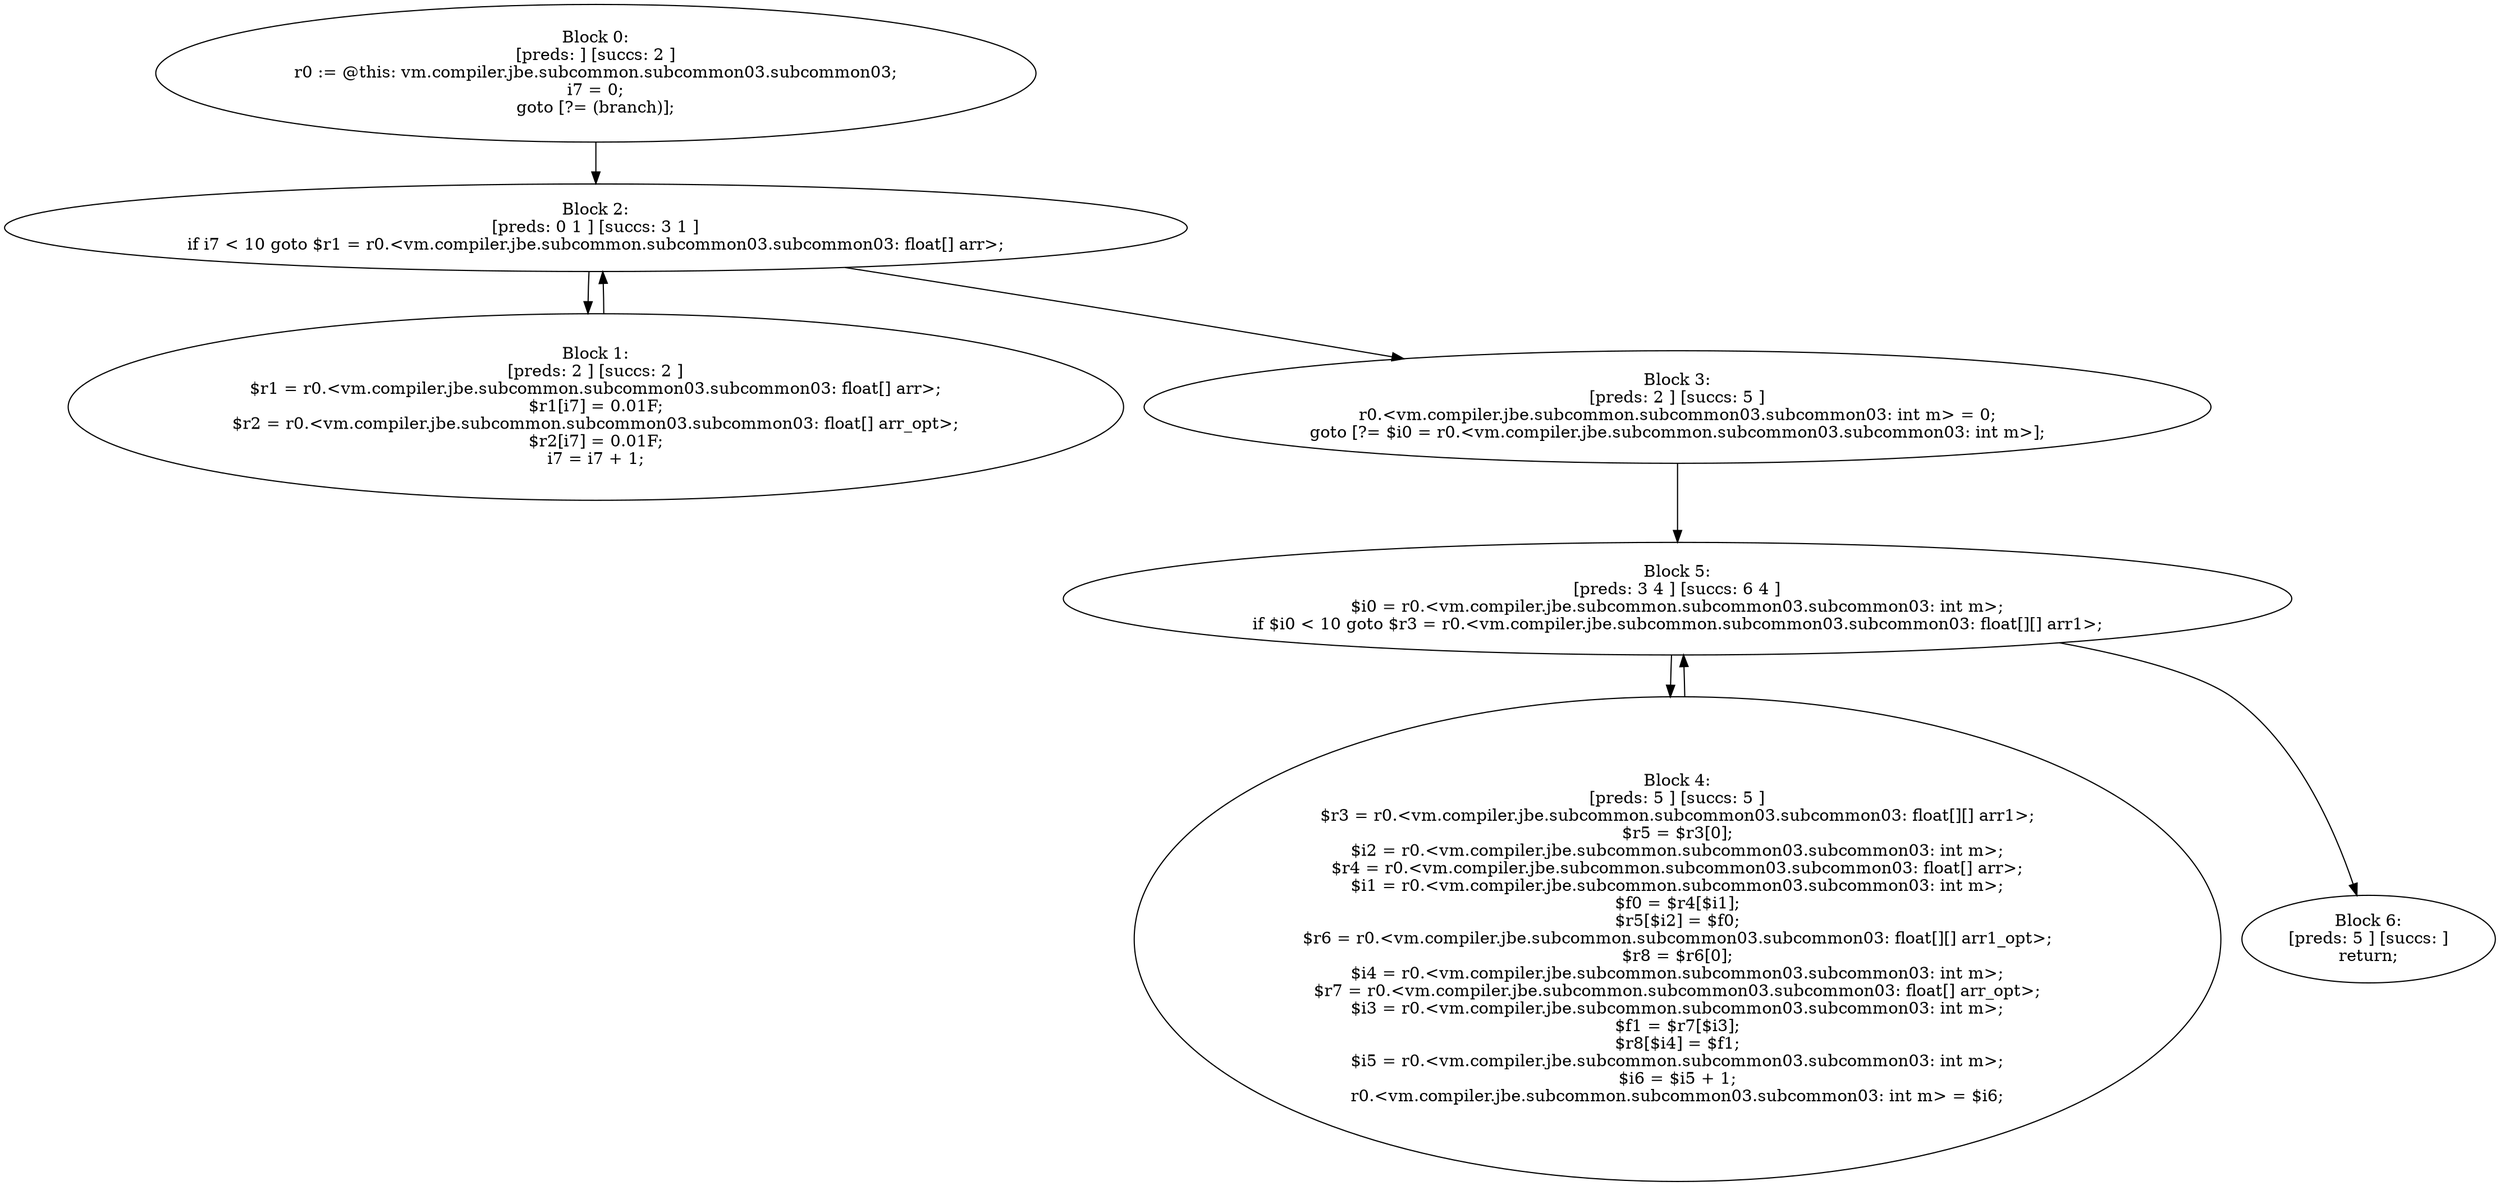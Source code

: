 digraph "unitGraph" {
    "Block 0:
[preds: ] [succs: 2 ]
r0 := @this: vm.compiler.jbe.subcommon.subcommon03.subcommon03;
i7 = 0;
goto [?= (branch)];
"
    "Block 1:
[preds: 2 ] [succs: 2 ]
$r1 = r0.<vm.compiler.jbe.subcommon.subcommon03.subcommon03: float[] arr>;
$r1[i7] = 0.01F;
$r2 = r0.<vm.compiler.jbe.subcommon.subcommon03.subcommon03: float[] arr_opt>;
$r2[i7] = 0.01F;
i7 = i7 + 1;
"
    "Block 2:
[preds: 0 1 ] [succs: 3 1 ]
if i7 < 10 goto $r1 = r0.<vm.compiler.jbe.subcommon.subcommon03.subcommon03: float[] arr>;
"
    "Block 3:
[preds: 2 ] [succs: 5 ]
r0.<vm.compiler.jbe.subcommon.subcommon03.subcommon03: int m> = 0;
goto [?= $i0 = r0.<vm.compiler.jbe.subcommon.subcommon03.subcommon03: int m>];
"
    "Block 4:
[preds: 5 ] [succs: 5 ]
$r3 = r0.<vm.compiler.jbe.subcommon.subcommon03.subcommon03: float[][] arr1>;
$r5 = $r3[0];
$i2 = r0.<vm.compiler.jbe.subcommon.subcommon03.subcommon03: int m>;
$r4 = r0.<vm.compiler.jbe.subcommon.subcommon03.subcommon03: float[] arr>;
$i1 = r0.<vm.compiler.jbe.subcommon.subcommon03.subcommon03: int m>;
$f0 = $r4[$i1];
$r5[$i2] = $f0;
$r6 = r0.<vm.compiler.jbe.subcommon.subcommon03.subcommon03: float[][] arr1_opt>;
$r8 = $r6[0];
$i4 = r0.<vm.compiler.jbe.subcommon.subcommon03.subcommon03: int m>;
$r7 = r0.<vm.compiler.jbe.subcommon.subcommon03.subcommon03: float[] arr_opt>;
$i3 = r0.<vm.compiler.jbe.subcommon.subcommon03.subcommon03: int m>;
$f1 = $r7[$i3];
$r8[$i4] = $f1;
$i5 = r0.<vm.compiler.jbe.subcommon.subcommon03.subcommon03: int m>;
$i6 = $i5 + 1;
r0.<vm.compiler.jbe.subcommon.subcommon03.subcommon03: int m> = $i6;
"
    "Block 5:
[preds: 3 4 ] [succs: 6 4 ]
$i0 = r0.<vm.compiler.jbe.subcommon.subcommon03.subcommon03: int m>;
if $i0 < 10 goto $r3 = r0.<vm.compiler.jbe.subcommon.subcommon03.subcommon03: float[][] arr1>;
"
    "Block 6:
[preds: 5 ] [succs: ]
return;
"
    "Block 0:
[preds: ] [succs: 2 ]
r0 := @this: vm.compiler.jbe.subcommon.subcommon03.subcommon03;
i7 = 0;
goto [?= (branch)];
"->"Block 2:
[preds: 0 1 ] [succs: 3 1 ]
if i7 < 10 goto $r1 = r0.<vm.compiler.jbe.subcommon.subcommon03.subcommon03: float[] arr>;
";
    "Block 1:
[preds: 2 ] [succs: 2 ]
$r1 = r0.<vm.compiler.jbe.subcommon.subcommon03.subcommon03: float[] arr>;
$r1[i7] = 0.01F;
$r2 = r0.<vm.compiler.jbe.subcommon.subcommon03.subcommon03: float[] arr_opt>;
$r2[i7] = 0.01F;
i7 = i7 + 1;
"->"Block 2:
[preds: 0 1 ] [succs: 3 1 ]
if i7 < 10 goto $r1 = r0.<vm.compiler.jbe.subcommon.subcommon03.subcommon03: float[] arr>;
";
    "Block 2:
[preds: 0 1 ] [succs: 3 1 ]
if i7 < 10 goto $r1 = r0.<vm.compiler.jbe.subcommon.subcommon03.subcommon03: float[] arr>;
"->"Block 3:
[preds: 2 ] [succs: 5 ]
r0.<vm.compiler.jbe.subcommon.subcommon03.subcommon03: int m> = 0;
goto [?= $i0 = r0.<vm.compiler.jbe.subcommon.subcommon03.subcommon03: int m>];
";
    "Block 2:
[preds: 0 1 ] [succs: 3 1 ]
if i7 < 10 goto $r1 = r0.<vm.compiler.jbe.subcommon.subcommon03.subcommon03: float[] arr>;
"->"Block 1:
[preds: 2 ] [succs: 2 ]
$r1 = r0.<vm.compiler.jbe.subcommon.subcommon03.subcommon03: float[] arr>;
$r1[i7] = 0.01F;
$r2 = r0.<vm.compiler.jbe.subcommon.subcommon03.subcommon03: float[] arr_opt>;
$r2[i7] = 0.01F;
i7 = i7 + 1;
";
    "Block 3:
[preds: 2 ] [succs: 5 ]
r0.<vm.compiler.jbe.subcommon.subcommon03.subcommon03: int m> = 0;
goto [?= $i0 = r0.<vm.compiler.jbe.subcommon.subcommon03.subcommon03: int m>];
"->"Block 5:
[preds: 3 4 ] [succs: 6 4 ]
$i0 = r0.<vm.compiler.jbe.subcommon.subcommon03.subcommon03: int m>;
if $i0 < 10 goto $r3 = r0.<vm.compiler.jbe.subcommon.subcommon03.subcommon03: float[][] arr1>;
";
    "Block 4:
[preds: 5 ] [succs: 5 ]
$r3 = r0.<vm.compiler.jbe.subcommon.subcommon03.subcommon03: float[][] arr1>;
$r5 = $r3[0];
$i2 = r0.<vm.compiler.jbe.subcommon.subcommon03.subcommon03: int m>;
$r4 = r0.<vm.compiler.jbe.subcommon.subcommon03.subcommon03: float[] arr>;
$i1 = r0.<vm.compiler.jbe.subcommon.subcommon03.subcommon03: int m>;
$f0 = $r4[$i1];
$r5[$i2] = $f0;
$r6 = r0.<vm.compiler.jbe.subcommon.subcommon03.subcommon03: float[][] arr1_opt>;
$r8 = $r6[0];
$i4 = r0.<vm.compiler.jbe.subcommon.subcommon03.subcommon03: int m>;
$r7 = r0.<vm.compiler.jbe.subcommon.subcommon03.subcommon03: float[] arr_opt>;
$i3 = r0.<vm.compiler.jbe.subcommon.subcommon03.subcommon03: int m>;
$f1 = $r7[$i3];
$r8[$i4] = $f1;
$i5 = r0.<vm.compiler.jbe.subcommon.subcommon03.subcommon03: int m>;
$i6 = $i5 + 1;
r0.<vm.compiler.jbe.subcommon.subcommon03.subcommon03: int m> = $i6;
"->"Block 5:
[preds: 3 4 ] [succs: 6 4 ]
$i0 = r0.<vm.compiler.jbe.subcommon.subcommon03.subcommon03: int m>;
if $i0 < 10 goto $r3 = r0.<vm.compiler.jbe.subcommon.subcommon03.subcommon03: float[][] arr1>;
";
    "Block 5:
[preds: 3 4 ] [succs: 6 4 ]
$i0 = r0.<vm.compiler.jbe.subcommon.subcommon03.subcommon03: int m>;
if $i0 < 10 goto $r3 = r0.<vm.compiler.jbe.subcommon.subcommon03.subcommon03: float[][] arr1>;
"->"Block 6:
[preds: 5 ] [succs: ]
return;
";
    "Block 5:
[preds: 3 4 ] [succs: 6 4 ]
$i0 = r0.<vm.compiler.jbe.subcommon.subcommon03.subcommon03: int m>;
if $i0 < 10 goto $r3 = r0.<vm.compiler.jbe.subcommon.subcommon03.subcommon03: float[][] arr1>;
"->"Block 4:
[preds: 5 ] [succs: 5 ]
$r3 = r0.<vm.compiler.jbe.subcommon.subcommon03.subcommon03: float[][] arr1>;
$r5 = $r3[0];
$i2 = r0.<vm.compiler.jbe.subcommon.subcommon03.subcommon03: int m>;
$r4 = r0.<vm.compiler.jbe.subcommon.subcommon03.subcommon03: float[] arr>;
$i1 = r0.<vm.compiler.jbe.subcommon.subcommon03.subcommon03: int m>;
$f0 = $r4[$i1];
$r5[$i2] = $f0;
$r6 = r0.<vm.compiler.jbe.subcommon.subcommon03.subcommon03: float[][] arr1_opt>;
$r8 = $r6[0];
$i4 = r0.<vm.compiler.jbe.subcommon.subcommon03.subcommon03: int m>;
$r7 = r0.<vm.compiler.jbe.subcommon.subcommon03.subcommon03: float[] arr_opt>;
$i3 = r0.<vm.compiler.jbe.subcommon.subcommon03.subcommon03: int m>;
$f1 = $r7[$i3];
$r8[$i4] = $f1;
$i5 = r0.<vm.compiler.jbe.subcommon.subcommon03.subcommon03: int m>;
$i6 = $i5 + 1;
r0.<vm.compiler.jbe.subcommon.subcommon03.subcommon03: int m> = $i6;
";
}
